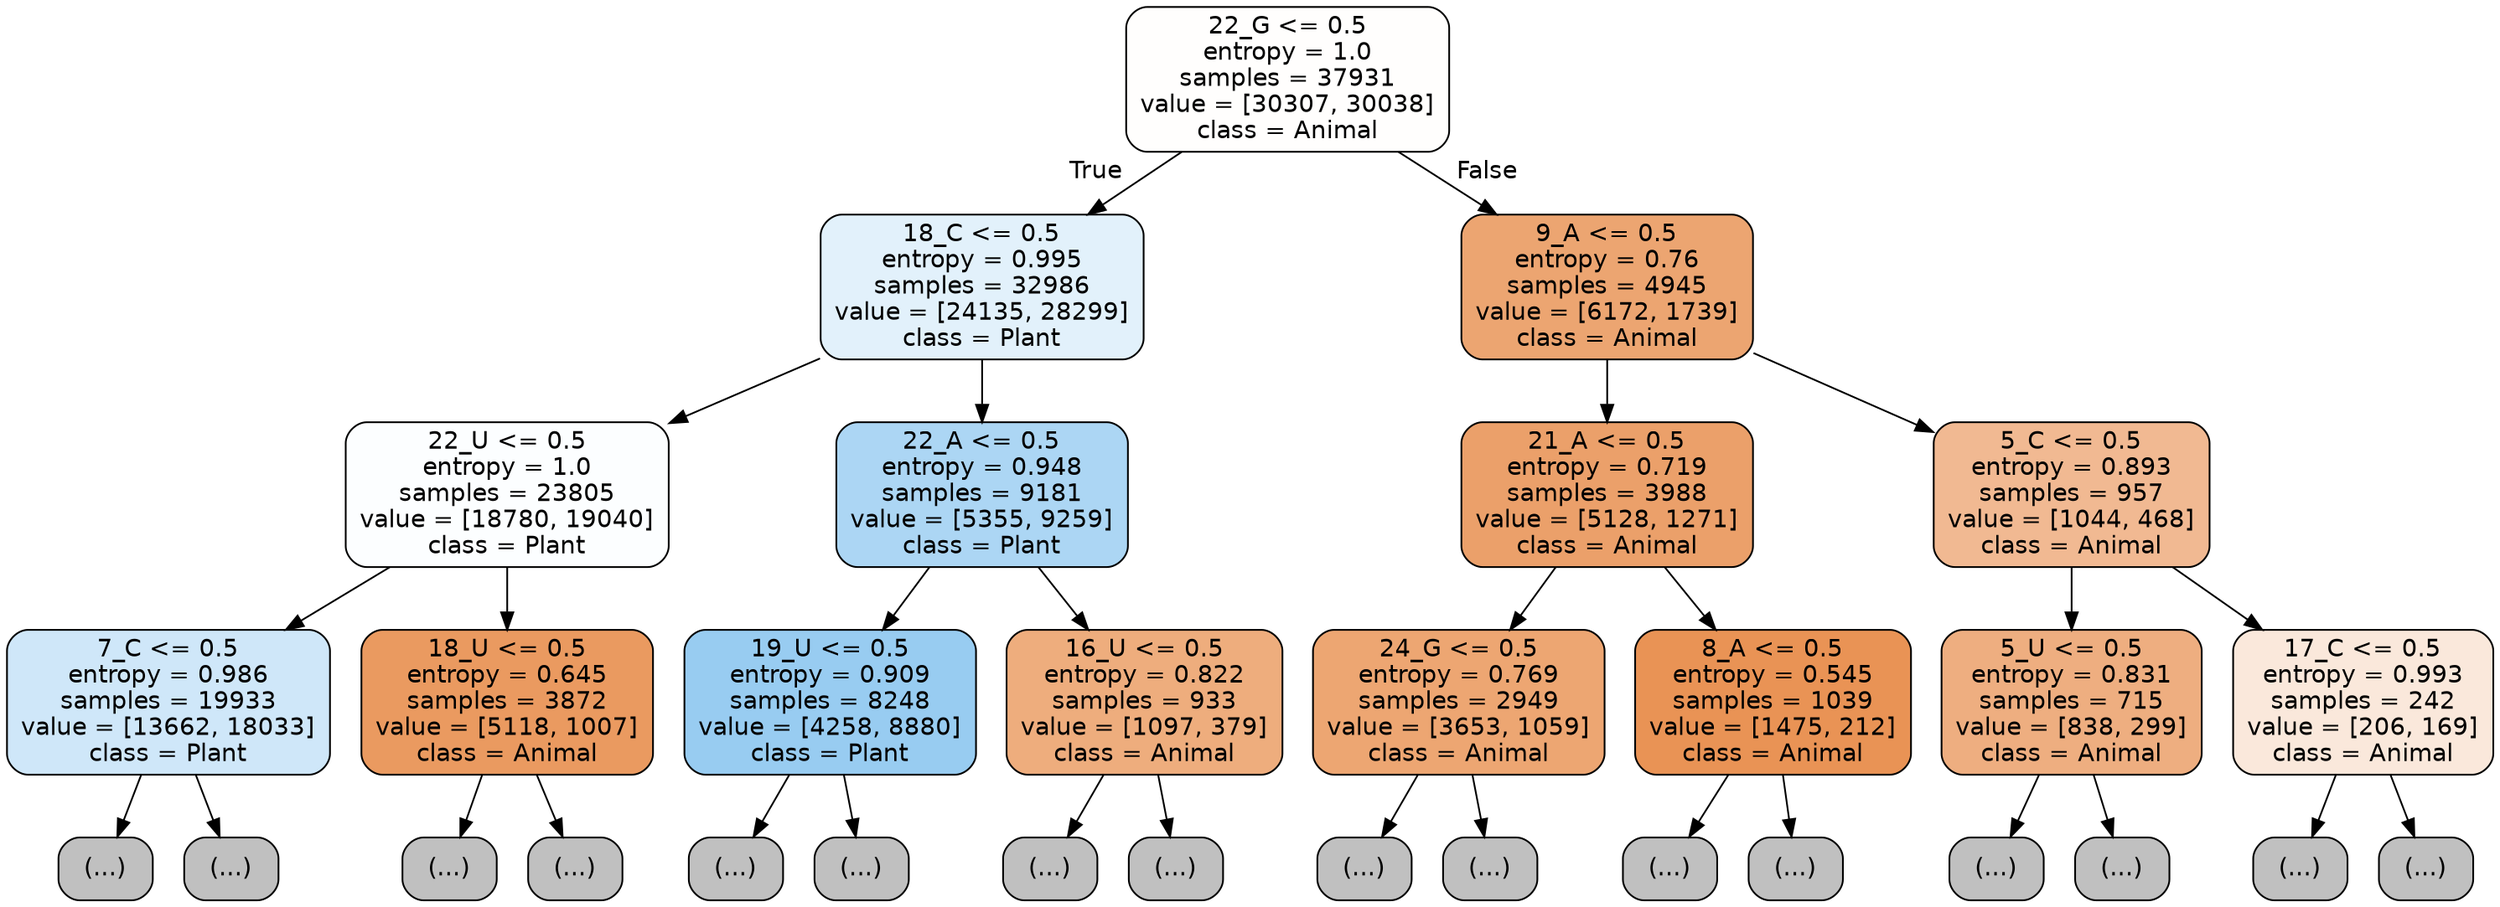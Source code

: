 digraph Tree {
node [shape=box, style="filled, rounded", color="black", fontname="helvetica"] ;
edge [fontname="helvetica"] ;
0 [label="22_G <= 0.5\nentropy = 1.0\nsamples = 37931\nvalue = [30307, 30038]\nclass = Animal", fillcolor="#fffefd"] ;
1 [label="18_C <= 0.5\nentropy = 0.995\nsamples = 32986\nvalue = [24135, 28299]\nclass = Plant", fillcolor="#e2f1fb"] ;
0 -> 1 [labeldistance=2.5, labelangle=45, headlabel="True"] ;
2 [label="22_U <= 0.5\nentropy = 1.0\nsamples = 23805\nvalue = [18780, 19040]\nclass = Plant", fillcolor="#fcfeff"] ;
1 -> 2 ;
3 [label="7_C <= 0.5\nentropy = 0.986\nsamples = 19933\nvalue = [13662, 18033]\nclass = Plant", fillcolor="#cfe7f9"] ;
2 -> 3 ;
4 [label="(...)", fillcolor="#C0C0C0"] ;
3 -> 4 ;
7693 [label="(...)", fillcolor="#C0C0C0"] ;
3 -> 7693 ;
9646 [label="18_U <= 0.5\nentropy = 0.645\nsamples = 3872\nvalue = [5118, 1007]\nclass = Animal", fillcolor="#ea9a60"] ;
2 -> 9646 ;
9647 [label="(...)", fillcolor="#C0C0C0"] ;
9646 -> 9647 ;
10646 [label="(...)", fillcolor="#C0C0C0"] ;
9646 -> 10646 ;
11141 [label="22_A <= 0.5\nentropy = 0.948\nsamples = 9181\nvalue = [5355, 9259]\nclass = Plant", fillcolor="#acd6f4"] ;
1 -> 11141 ;
11142 [label="19_U <= 0.5\nentropy = 0.909\nsamples = 8248\nvalue = [4258, 8880]\nclass = Plant", fillcolor="#98ccf1"] ;
11141 -> 11142 ;
11143 [label="(...)", fillcolor="#C0C0C0"] ;
11142 -> 11143 ;
13058 [label="(...)", fillcolor="#C0C0C0"] ;
11142 -> 13058 ;
13839 [label="16_U <= 0.5\nentropy = 0.822\nsamples = 933\nvalue = [1097, 379]\nclass = Animal", fillcolor="#eead7d"] ;
11141 -> 13839 ;
13840 [label="(...)", fillcolor="#C0C0C0"] ;
13839 -> 13840 ;
14171 [label="(...)", fillcolor="#C0C0C0"] ;
13839 -> 14171 ;
14290 [label="9_A <= 0.5\nentropy = 0.76\nsamples = 4945\nvalue = [6172, 1739]\nclass = Animal", fillcolor="#eca571"] ;
0 -> 14290 [labeldistance=2.5, labelangle=-45, headlabel="False"] ;
14291 [label="21_A <= 0.5\nentropy = 0.719\nsamples = 3988\nvalue = [5128, 1271]\nclass = Animal", fillcolor="#eba06a"] ;
14290 -> 14291 ;
14292 [label="24_G <= 0.5\nentropy = 0.769\nsamples = 2949\nvalue = [3653, 1059]\nclass = Animal", fillcolor="#eda672"] ;
14291 -> 14292 ;
14293 [label="(...)", fillcolor="#C0C0C0"] ;
14292 -> 14293 ;
15382 [label="(...)", fillcolor="#C0C0C0"] ;
14292 -> 15382 ;
15457 [label="8_A <= 0.5\nentropy = 0.545\nsamples = 1039\nvalue = [1475, 212]\nclass = Animal", fillcolor="#e99355"] ;
14291 -> 15457 ;
15458 [label="(...)", fillcolor="#C0C0C0"] ;
15457 -> 15458 ;
15761 [label="(...)", fillcolor="#C0C0C0"] ;
15457 -> 15761 ;
15838 [label="5_C <= 0.5\nentropy = 0.893\nsamples = 957\nvalue = [1044, 468]\nclass = Animal", fillcolor="#f1b992"] ;
14290 -> 15838 ;
15839 [label="5_U <= 0.5\nentropy = 0.831\nsamples = 715\nvalue = [838, 299]\nclass = Animal", fillcolor="#eeae80"] ;
15838 -> 15839 ;
15840 [label="(...)", fillcolor="#C0C0C0"] ;
15839 -> 15840 ;
16071 [label="(...)", fillcolor="#C0C0C0"] ;
15839 -> 16071 ;
16198 [label="17_C <= 0.5\nentropy = 0.993\nsamples = 242\nvalue = [206, 169]\nclass = Animal", fillcolor="#fae8db"] ;
15838 -> 16198 ;
16199 [label="(...)", fillcolor="#C0C0C0"] ;
16198 -> 16199 ;
16272 [label="(...)", fillcolor="#C0C0C0"] ;
16198 -> 16272 ;
}